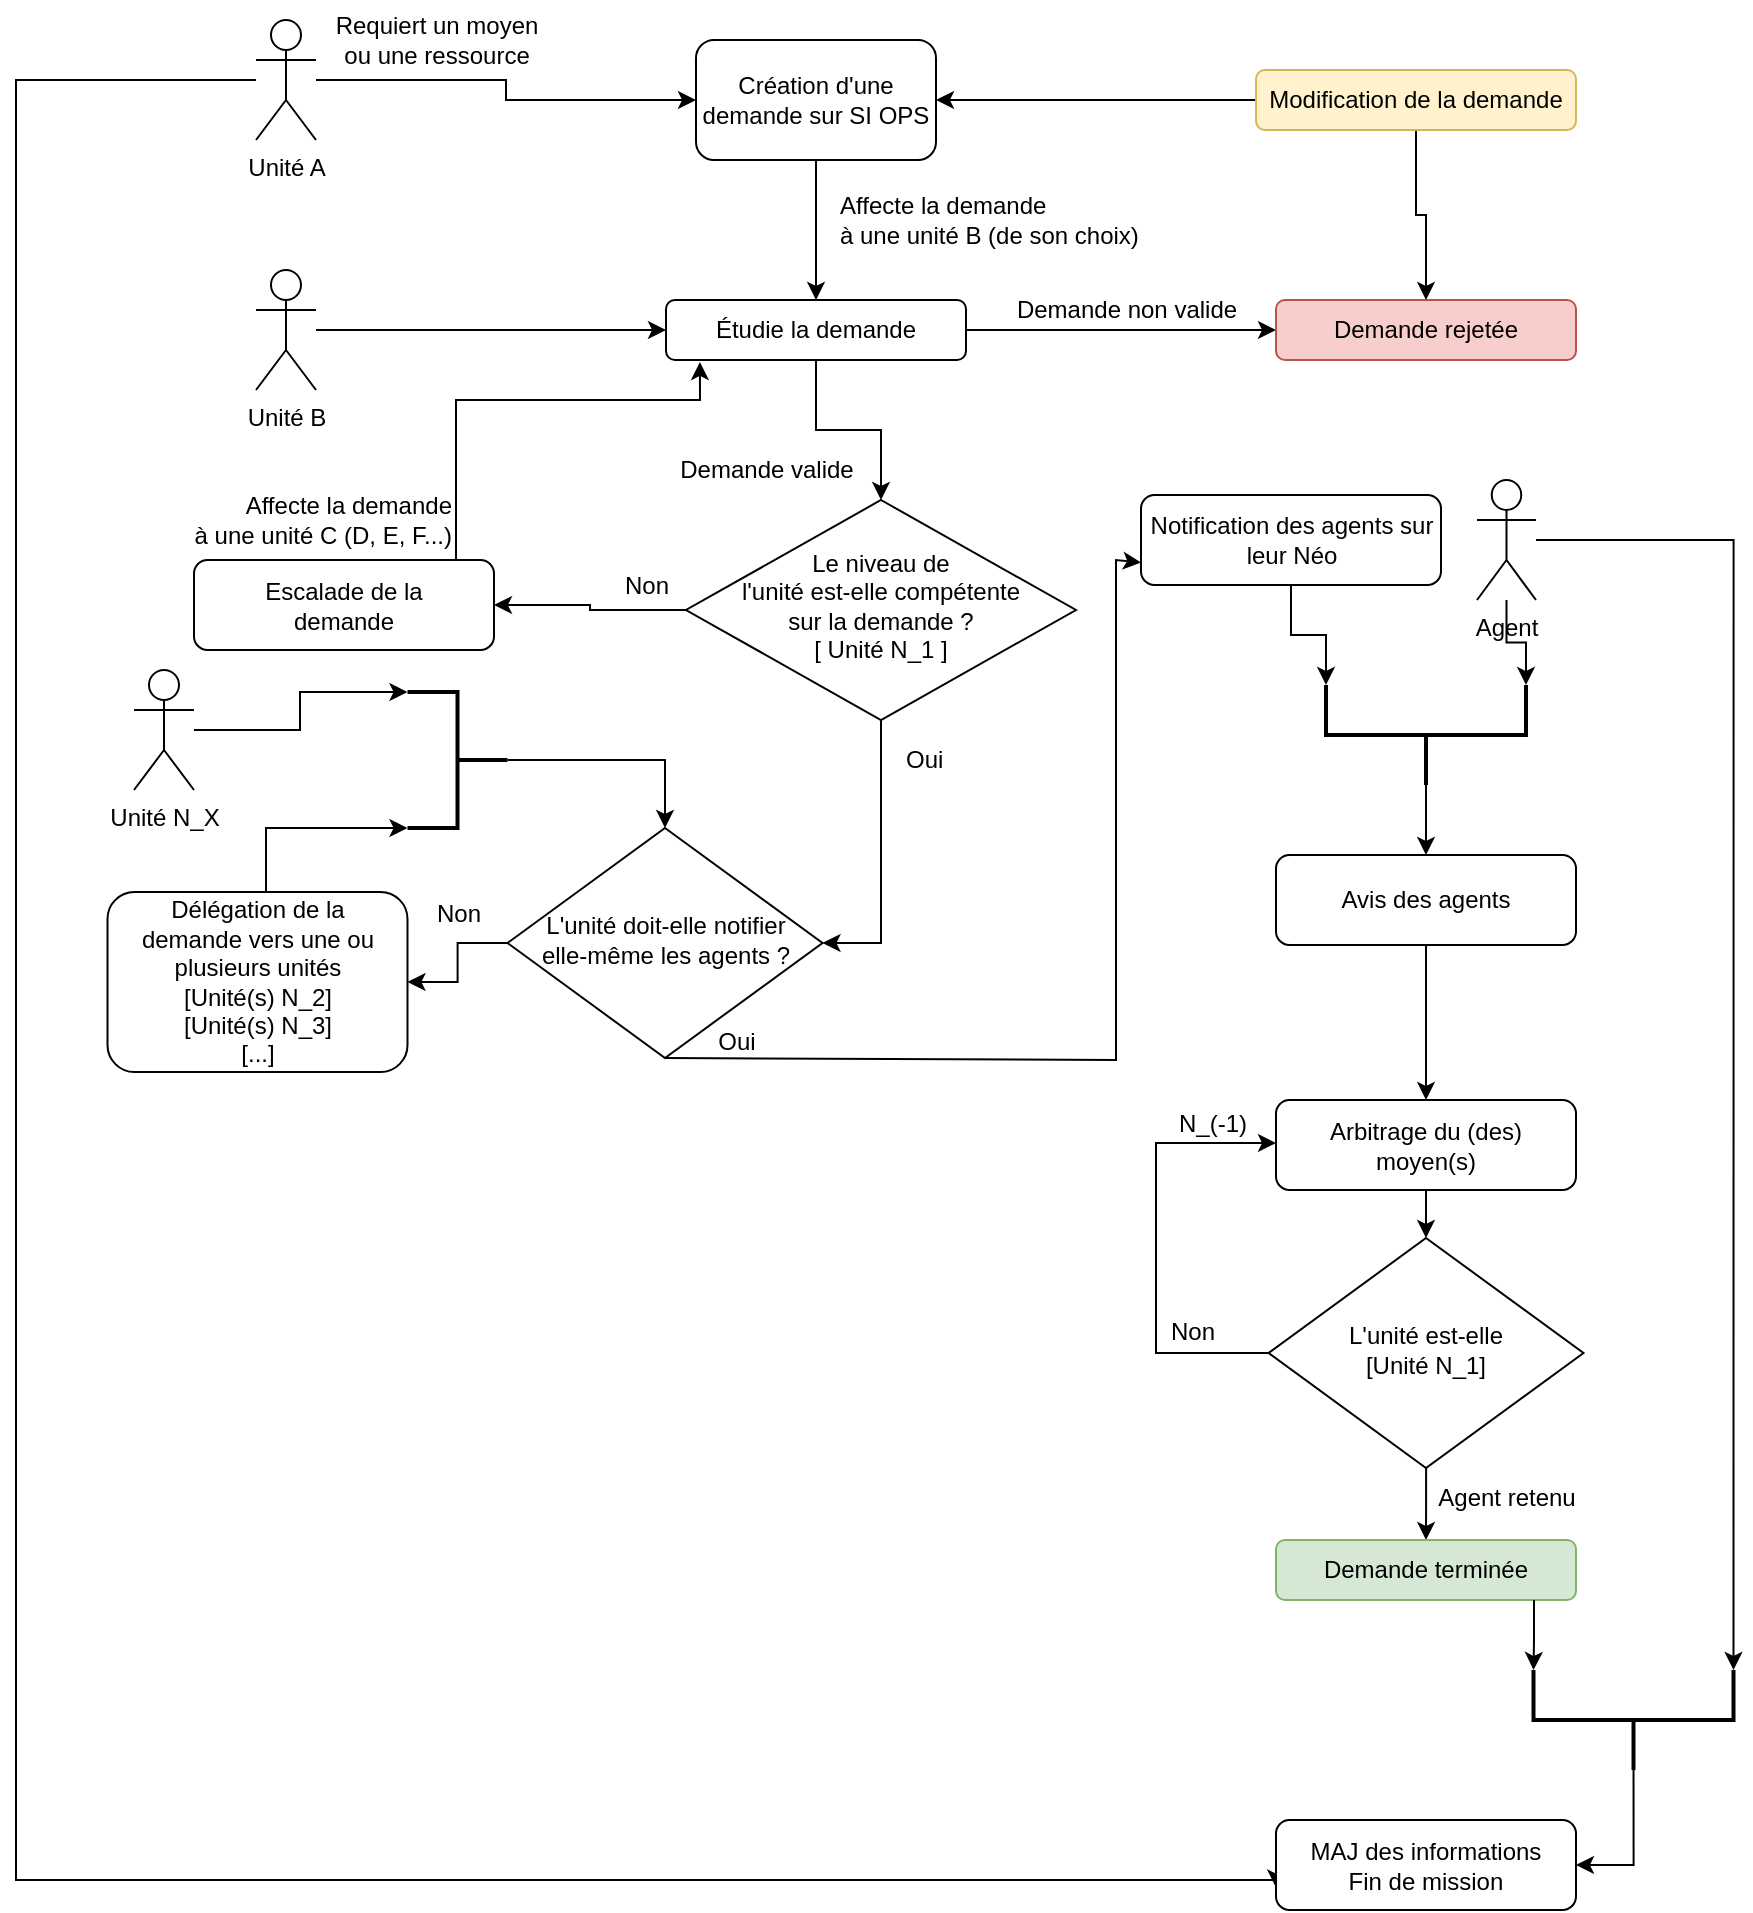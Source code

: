 <mxfile version="22.1.4" type="device">
  <diagram id="C5RBs43oDa-KdzZeNtuy" name="Page-1">
    <mxGraphModel dx="2065" dy="669" grid="1" gridSize="10" guides="1" tooltips="1" connect="1" arrows="1" fold="1" page="1" pageScale="1" pageWidth="827" pageHeight="1169" math="0" shadow="0">
      <root>
        <mxCell id="WIyWlLk6GJQsqaUBKTNV-0" />
        <mxCell id="WIyWlLk6GJQsqaUBKTNV-1" parent="WIyWlLk6GJQsqaUBKTNV-0" />
        <mxCell id="FGwNOQFIfrUHnu4hHfkX-3" style="edgeStyle=orthogonalEdgeStyle;rounded=0;orthogonalLoop=1;jettySize=auto;html=1;entryX=0;entryY=0.5;entryDx=0;entryDy=0;" edge="1" parent="WIyWlLk6GJQsqaUBKTNV-1" source="FGwNOQFIfrUHnu4hHfkX-0" target="FGwNOQFIfrUHnu4hHfkX-2">
          <mxGeometry relative="1" as="geometry" />
        </mxCell>
        <mxCell id="FGwNOQFIfrUHnu4hHfkX-63" style="edgeStyle=orthogonalEdgeStyle;rounded=0;orthogonalLoop=1;jettySize=auto;html=1;entryX=0;entryY=0.75;entryDx=0;entryDy=0;" edge="1" parent="WIyWlLk6GJQsqaUBKTNV-1" source="FGwNOQFIfrUHnu4hHfkX-0" target="FGwNOQFIfrUHnu4hHfkX-61">
          <mxGeometry relative="1" as="geometry">
            <Array as="points">
              <mxPoint x="-40" y="40" />
              <mxPoint x="-40" y="940" />
              <mxPoint x="590" y="940" />
            </Array>
          </mxGeometry>
        </mxCell>
        <mxCell id="FGwNOQFIfrUHnu4hHfkX-0" value="Unité A" style="shape=umlActor;verticalLabelPosition=bottom;verticalAlign=top;html=1;outlineConnect=0;" vertex="1" parent="WIyWlLk6GJQsqaUBKTNV-1">
          <mxGeometry x="80" y="10" width="30" height="60" as="geometry" />
        </mxCell>
        <mxCell id="FGwNOQFIfrUHnu4hHfkX-7" style="edgeStyle=orthogonalEdgeStyle;rounded=0;orthogonalLoop=1;jettySize=auto;html=1;entryX=0.5;entryY=0;entryDx=0;entryDy=0;" edge="1" parent="WIyWlLk6GJQsqaUBKTNV-1" source="FGwNOQFIfrUHnu4hHfkX-2" target="FGwNOQFIfrUHnu4hHfkX-6">
          <mxGeometry relative="1" as="geometry" />
        </mxCell>
        <mxCell id="FGwNOQFIfrUHnu4hHfkX-2" value="Création d&#39;une demande sur SI OPS" style="rounded=1;whiteSpace=wrap;html=1;labelBackgroundColor=none;" vertex="1" parent="WIyWlLk6GJQsqaUBKTNV-1">
          <mxGeometry x="300" y="20" width="120" height="60" as="geometry" />
        </mxCell>
        <mxCell id="FGwNOQFIfrUHnu4hHfkX-5" value="Requiert un moyen &lt;br&gt;ou une ressource" style="text;html=1;align=center;verticalAlign=middle;resizable=0;points=[];autosize=1;strokeColor=none;fillColor=none;" vertex="1" parent="WIyWlLk6GJQsqaUBKTNV-1">
          <mxGeometry x="110" width="120" height="40" as="geometry" />
        </mxCell>
        <mxCell id="FGwNOQFIfrUHnu4hHfkX-12" style="edgeStyle=orthogonalEdgeStyle;rounded=0;orthogonalLoop=1;jettySize=auto;html=1;entryX=0;entryY=0.5;entryDx=0;entryDy=0;" edge="1" parent="WIyWlLk6GJQsqaUBKTNV-1" source="FGwNOQFIfrUHnu4hHfkX-6" target="FGwNOQFIfrUHnu4hHfkX-11">
          <mxGeometry relative="1" as="geometry" />
        </mxCell>
        <mxCell id="FGwNOQFIfrUHnu4hHfkX-15" style="edgeStyle=orthogonalEdgeStyle;rounded=0;orthogonalLoop=1;jettySize=auto;html=1;entryX=0.5;entryY=0;entryDx=0;entryDy=0;" edge="1" parent="WIyWlLk6GJQsqaUBKTNV-1" source="FGwNOQFIfrUHnu4hHfkX-6" target="FGwNOQFIfrUHnu4hHfkX-14">
          <mxGeometry relative="1" as="geometry" />
        </mxCell>
        <mxCell id="FGwNOQFIfrUHnu4hHfkX-6" value="Étudie la demande" style="rounded=1;whiteSpace=wrap;html=1;labelBackgroundColor=none;" vertex="1" parent="WIyWlLk6GJQsqaUBKTNV-1">
          <mxGeometry x="285" y="150" width="150" height="30" as="geometry" />
        </mxCell>
        <mxCell id="FGwNOQFIfrUHnu4hHfkX-8" value="Affecte la demande&lt;br&gt;à une unité B (de son choix)" style="text;html=1;align=left;verticalAlign=middle;resizable=0;points=[];autosize=1;strokeColor=none;fillColor=none;" vertex="1" parent="WIyWlLk6GJQsqaUBKTNV-1">
          <mxGeometry x="370" y="90" width="170" height="40" as="geometry" />
        </mxCell>
        <mxCell id="FGwNOQFIfrUHnu4hHfkX-10" style="edgeStyle=orthogonalEdgeStyle;rounded=0;orthogonalLoop=1;jettySize=auto;html=1;entryX=0;entryY=0.5;entryDx=0;entryDy=0;" edge="1" parent="WIyWlLk6GJQsqaUBKTNV-1" source="FGwNOQFIfrUHnu4hHfkX-9" target="FGwNOQFIfrUHnu4hHfkX-6">
          <mxGeometry relative="1" as="geometry" />
        </mxCell>
        <mxCell id="FGwNOQFIfrUHnu4hHfkX-9" value="Unité B" style="shape=umlActor;verticalLabelPosition=bottom;verticalAlign=top;html=1;outlineConnect=0;" vertex="1" parent="WIyWlLk6GJQsqaUBKTNV-1">
          <mxGeometry x="80" y="135" width="30" height="60" as="geometry" />
        </mxCell>
        <mxCell id="FGwNOQFIfrUHnu4hHfkX-11" value="Demande rejetée" style="rounded=1;whiteSpace=wrap;html=1;labelBackgroundColor=none;fillColor=#f8cecc;strokeColor=#b85450;" vertex="1" parent="WIyWlLk6GJQsqaUBKTNV-1">
          <mxGeometry x="590" y="150" width="150" height="30" as="geometry" />
        </mxCell>
        <mxCell id="FGwNOQFIfrUHnu4hHfkX-13" value="Demande non valide" style="text;html=1;align=center;verticalAlign=middle;resizable=0;points=[];autosize=1;strokeColor=none;fillColor=none;" vertex="1" parent="WIyWlLk6GJQsqaUBKTNV-1">
          <mxGeometry x="450" y="140" width="130" height="30" as="geometry" />
        </mxCell>
        <mxCell id="FGwNOQFIfrUHnu4hHfkX-17" style="edgeStyle=orthogonalEdgeStyle;rounded=0;orthogonalLoop=1;jettySize=auto;html=1;entryX=1;entryY=0.5;entryDx=0;entryDy=0;" edge="1" parent="WIyWlLk6GJQsqaUBKTNV-1" source="FGwNOQFIfrUHnu4hHfkX-14" target="FGwNOQFIfrUHnu4hHfkX-16">
          <mxGeometry relative="1" as="geometry" />
        </mxCell>
        <mxCell id="FGwNOQFIfrUHnu4hHfkX-22" style="edgeStyle=orthogonalEdgeStyle;rounded=0;orthogonalLoop=1;jettySize=auto;html=1;entryX=1;entryY=0.5;entryDx=0;entryDy=0;" edge="1" parent="WIyWlLk6GJQsqaUBKTNV-1" source="FGwNOQFIfrUHnu4hHfkX-14" target="FGwNOQFIfrUHnu4hHfkX-21">
          <mxGeometry relative="1" as="geometry" />
        </mxCell>
        <mxCell id="FGwNOQFIfrUHnu4hHfkX-14" value="Le niveau de&lt;br&gt; l&#39;unité est-elle compétente &lt;br&gt;sur la demande ?&lt;br&gt;[ Unité N_1 ]" style="rhombus;whiteSpace=wrap;html=1;shadow=0;fontFamily=Helvetica;fontSize=12;align=center;strokeWidth=1;spacing=6;spacingTop=-4;" vertex="1" parent="WIyWlLk6GJQsqaUBKTNV-1">
          <mxGeometry x="295" y="250" width="195" height="110" as="geometry" />
        </mxCell>
        <mxCell id="FGwNOQFIfrUHnu4hHfkX-16" value="Escalade de la&lt;br&gt;demande" style="rounded=1;whiteSpace=wrap;html=1;labelBackgroundColor=none;" vertex="1" parent="WIyWlLk6GJQsqaUBKTNV-1">
          <mxGeometry x="49" y="280" width="150" height="45" as="geometry" />
        </mxCell>
        <mxCell id="FGwNOQFIfrUHnu4hHfkX-18" value="Non" style="text;html=1;align=center;verticalAlign=middle;resizable=0;points=[];autosize=1;strokeColor=none;fillColor=none;" vertex="1" parent="WIyWlLk6GJQsqaUBKTNV-1">
          <mxGeometry x="250" y="277.5" width="50" height="30" as="geometry" />
        </mxCell>
        <mxCell id="FGwNOQFIfrUHnu4hHfkX-19" style="edgeStyle=orthogonalEdgeStyle;rounded=0;orthogonalLoop=1;jettySize=auto;html=1;entryX=0.113;entryY=1.033;entryDx=0;entryDy=0;entryPerimeter=0;" edge="1" parent="WIyWlLk6GJQsqaUBKTNV-1" source="FGwNOQFIfrUHnu4hHfkX-16" target="FGwNOQFIfrUHnu4hHfkX-6">
          <mxGeometry relative="1" as="geometry">
            <Array as="points">
              <mxPoint x="180" y="200" />
              <mxPoint x="302" y="200" />
            </Array>
          </mxGeometry>
        </mxCell>
        <mxCell id="FGwNOQFIfrUHnu4hHfkX-20" value="Affecte la demande&lt;br&gt;à une unité C (D, E, F...)" style="text;html=1;align=right;verticalAlign=middle;resizable=0;points=[];autosize=1;strokeColor=none;fillColor=none;" vertex="1" parent="WIyWlLk6GJQsqaUBKTNV-1">
          <mxGeometry x="29" y="240" width="150" height="40" as="geometry" />
        </mxCell>
        <mxCell id="FGwNOQFIfrUHnu4hHfkX-25" style="edgeStyle=orthogonalEdgeStyle;rounded=0;orthogonalLoop=1;jettySize=auto;html=1;entryX=1;entryY=0.5;entryDx=0;entryDy=0;" edge="1" parent="WIyWlLk6GJQsqaUBKTNV-1" source="FGwNOQFIfrUHnu4hHfkX-21" target="FGwNOQFIfrUHnu4hHfkX-24">
          <mxGeometry relative="1" as="geometry" />
        </mxCell>
        <mxCell id="FGwNOQFIfrUHnu4hHfkX-21" value="L&#39;unité doit-elle notifier&lt;br&gt;elle-même les agents ?" style="rhombus;whiteSpace=wrap;html=1;shadow=0;fontFamily=Helvetica;fontSize=12;align=center;strokeWidth=1;spacing=6;spacingTop=-4;" vertex="1" parent="WIyWlLk6GJQsqaUBKTNV-1">
          <mxGeometry x="205.75" y="414" width="157.5" height="115" as="geometry" />
        </mxCell>
        <mxCell id="FGwNOQFIfrUHnu4hHfkX-23" value="&lt;div align=&quot;left&quot;&gt;Oui&lt;/div&gt;" style="text;html=1;align=left;verticalAlign=middle;resizable=0;points=[];autosize=1;strokeColor=none;fillColor=none;" vertex="1" parent="WIyWlLk6GJQsqaUBKTNV-1">
          <mxGeometry x="402.5" y="365" width="40" height="30" as="geometry" />
        </mxCell>
        <mxCell id="FGwNOQFIfrUHnu4hHfkX-24" value="Délégation de la&lt;br&gt;demande vers une ou plusieurs unités&lt;br&gt;&lt;div&gt;[Unité(s) N_2]&lt;br&gt;[Unité(s) N_3]&lt;br&gt;[...]&lt;br&gt;&lt;/div&gt;" style="rounded=1;whiteSpace=wrap;html=1;labelBackgroundColor=none;" vertex="1" parent="WIyWlLk6GJQsqaUBKTNV-1">
          <mxGeometry x="5.75" y="446" width="150" height="90" as="geometry" />
        </mxCell>
        <mxCell id="FGwNOQFIfrUHnu4hHfkX-27" value="Non" style="text;html=1;align=center;verticalAlign=middle;resizable=0;points=[];autosize=1;strokeColor=none;fillColor=none;" vertex="1" parent="WIyWlLk6GJQsqaUBKTNV-1">
          <mxGeometry x="155.75" y="442" width="50" height="30" as="geometry" />
        </mxCell>
        <mxCell id="FGwNOQFIfrUHnu4hHfkX-28" value="Notification des agents sur leur Néo" style="rounded=1;whiteSpace=wrap;html=1;labelBackgroundColor=none;" vertex="1" parent="WIyWlLk6GJQsqaUBKTNV-1">
          <mxGeometry x="522.5" y="247.5" width="150" height="45" as="geometry" />
        </mxCell>
        <mxCell id="FGwNOQFIfrUHnu4hHfkX-46" style="edgeStyle=orthogonalEdgeStyle;rounded=0;orthogonalLoop=1;jettySize=auto;html=1;entryX=0.5;entryY=0;entryDx=0;entryDy=0;" edge="1" parent="WIyWlLk6GJQsqaUBKTNV-1" source="FGwNOQFIfrUHnu4hHfkX-30" target="FGwNOQFIfrUHnu4hHfkX-45">
          <mxGeometry relative="1" as="geometry" />
        </mxCell>
        <mxCell id="FGwNOQFIfrUHnu4hHfkX-30" value="Avis des agents" style="rounded=1;whiteSpace=wrap;html=1;labelBackgroundColor=none;" vertex="1" parent="WIyWlLk6GJQsqaUBKTNV-1">
          <mxGeometry x="590" y="427.5" width="150" height="45" as="geometry" />
        </mxCell>
        <mxCell id="FGwNOQFIfrUHnu4hHfkX-35" style="edgeStyle=orthogonalEdgeStyle;rounded=0;orthogonalLoop=1;jettySize=auto;html=1;entryX=0.5;entryY=0;entryDx=0;entryDy=0;" edge="1" parent="WIyWlLk6GJQsqaUBKTNV-1" source="FGwNOQFIfrUHnu4hHfkX-33" target="FGwNOQFIfrUHnu4hHfkX-30">
          <mxGeometry relative="1" as="geometry" />
        </mxCell>
        <mxCell id="FGwNOQFIfrUHnu4hHfkX-33" value="" style="strokeWidth=2;html=1;shape=mxgraph.flowchart.annotation_2;align=left;labelPosition=right;pointerEvents=1;rotation=-90;" vertex="1" parent="WIyWlLk6GJQsqaUBKTNV-1">
          <mxGeometry x="640" y="317.5" width="50" height="100" as="geometry" />
        </mxCell>
        <mxCell id="FGwNOQFIfrUHnu4hHfkX-34" style="edgeStyle=orthogonalEdgeStyle;rounded=0;orthogonalLoop=1;jettySize=auto;html=1;entryX=1;entryY=0;entryDx=0;entryDy=0;entryPerimeter=0;" edge="1" parent="WIyWlLk6GJQsqaUBKTNV-1" source="FGwNOQFIfrUHnu4hHfkX-28" target="FGwNOQFIfrUHnu4hHfkX-33">
          <mxGeometry relative="1" as="geometry" />
        </mxCell>
        <mxCell id="FGwNOQFIfrUHnu4hHfkX-36" value="Agent" style="shape=umlActor;verticalLabelPosition=bottom;verticalAlign=top;html=1;outlineConnect=0;" vertex="1" parent="WIyWlLk6GJQsqaUBKTNV-1">
          <mxGeometry x="690.5" y="240" width="29.5" height="60" as="geometry" />
        </mxCell>
        <mxCell id="FGwNOQFIfrUHnu4hHfkX-37" style="edgeStyle=orthogonalEdgeStyle;rounded=0;orthogonalLoop=1;jettySize=auto;html=1;entryX=1;entryY=1;entryDx=0;entryDy=0;entryPerimeter=0;" edge="1" parent="WIyWlLk6GJQsqaUBKTNV-1" source="FGwNOQFIfrUHnu4hHfkX-36" target="FGwNOQFIfrUHnu4hHfkX-33">
          <mxGeometry relative="1" as="geometry" />
        </mxCell>
        <mxCell id="FGwNOQFIfrUHnu4hHfkX-41" value="" style="endArrow=classic;html=1;rounded=0;entryX=0;entryY=0.75;entryDx=0;entryDy=0;exitX=0.5;exitY=1;exitDx=0;exitDy=0;" edge="1" parent="WIyWlLk6GJQsqaUBKTNV-1" source="FGwNOQFIfrUHnu4hHfkX-21" target="FGwNOQFIfrUHnu4hHfkX-28">
          <mxGeometry relative="1" as="geometry">
            <mxPoint x="390" y="480" as="sourcePoint" />
            <mxPoint x="490" y="480" as="targetPoint" />
            <Array as="points">
              <mxPoint x="510" y="530" />
              <mxPoint x="510" y="380" />
              <mxPoint x="510" y="280" />
            </Array>
          </mxGeometry>
        </mxCell>
        <mxCell id="FGwNOQFIfrUHnu4hHfkX-48" style="edgeStyle=orthogonalEdgeStyle;rounded=0;orthogonalLoop=1;jettySize=auto;html=1;entryX=0;entryY=0.5;entryDx=0;entryDy=0;exitX=0;exitY=0.5;exitDx=0;exitDy=0;" edge="1" parent="WIyWlLk6GJQsqaUBKTNV-1" source="FGwNOQFIfrUHnu4hHfkX-44">
          <mxGeometry relative="1" as="geometry">
            <mxPoint x="590" y="571.5" as="targetPoint" />
            <Array as="points">
              <mxPoint x="530" y="677" />
              <mxPoint x="530" y="572" />
            </Array>
          </mxGeometry>
        </mxCell>
        <mxCell id="FGwNOQFIfrUHnu4hHfkX-55" style="edgeStyle=orthogonalEdgeStyle;rounded=0;orthogonalLoop=1;jettySize=auto;html=1;entryX=0.5;entryY=0;entryDx=0;entryDy=0;" edge="1" parent="WIyWlLk6GJQsqaUBKTNV-1" source="FGwNOQFIfrUHnu4hHfkX-44" target="FGwNOQFIfrUHnu4hHfkX-54">
          <mxGeometry relative="1" as="geometry" />
        </mxCell>
        <mxCell id="FGwNOQFIfrUHnu4hHfkX-44" value="L&#39;unité est-elle&lt;br&gt;[Unité N_1]" style="rhombus;whiteSpace=wrap;html=1;shadow=0;fontFamily=Helvetica;fontSize=12;align=center;strokeWidth=1;spacing=6;spacingTop=-4;" vertex="1" parent="WIyWlLk6GJQsqaUBKTNV-1">
          <mxGeometry x="586.25" y="619" width="157.5" height="115" as="geometry" />
        </mxCell>
        <mxCell id="FGwNOQFIfrUHnu4hHfkX-47" style="edgeStyle=orthogonalEdgeStyle;rounded=0;orthogonalLoop=1;jettySize=auto;html=1;entryX=0.5;entryY=0;entryDx=0;entryDy=0;" edge="1" parent="WIyWlLk6GJQsqaUBKTNV-1" target="FGwNOQFIfrUHnu4hHfkX-44">
          <mxGeometry relative="1" as="geometry">
            <mxPoint x="665" y="594" as="sourcePoint" />
          </mxGeometry>
        </mxCell>
        <mxCell id="FGwNOQFIfrUHnu4hHfkX-45" value="Arbitrage du (des) &lt;br&gt;moyen(s)" style="rounded=1;whiteSpace=wrap;html=1;labelBackgroundColor=none;" vertex="1" parent="WIyWlLk6GJQsqaUBKTNV-1">
          <mxGeometry x="590" y="550" width="150" height="45" as="geometry" />
        </mxCell>
        <mxCell id="FGwNOQFIfrUHnu4hHfkX-50" value="Non" style="text;html=1;align=center;verticalAlign=middle;resizable=0;points=[];autosize=1;strokeColor=none;fillColor=none;" vertex="1" parent="WIyWlLk6GJQsqaUBKTNV-1">
          <mxGeometry x="523" y="651" width="50" height="30" as="geometry" />
        </mxCell>
        <mxCell id="FGwNOQFIfrUHnu4hHfkX-54" value="Demande terminée" style="rounded=1;whiteSpace=wrap;html=1;labelBackgroundColor=none;fillColor=#d5e8d4;strokeColor=#82b366;" vertex="1" parent="WIyWlLk6GJQsqaUBKTNV-1">
          <mxGeometry x="590" y="770" width="150" height="30" as="geometry" />
        </mxCell>
        <mxCell id="FGwNOQFIfrUHnu4hHfkX-62" style="edgeStyle=orthogonalEdgeStyle;rounded=0;orthogonalLoop=1;jettySize=auto;html=1;entryX=1;entryY=0.5;entryDx=0;entryDy=0;" edge="1" parent="WIyWlLk6GJQsqaUBKTNV-1" source="FGwNOQFIfrUHnu4hHfkX-58" target="FGwNOQFIfrUHnu4hHfkX-61">
          <mxGeometry relative="1" as="geometry" />
        </mxCell>
        <mxCell id="FGwNOQFIfrUHnu4hHfkX-58" value="" style="strokeWidth=2;html=1;shape=mxgraph.flowchart.annotation_2;align=left;labelPosition=right;pointerEvents=1;rotation=-90;" vertex="1" parent="WIyWlLk6GJQsqaUBKTNV-1">
          <mxGeometry x="743.75" y="810" width="50" height="100" as="geometry" />
        </mxCell>
        <mxCell id="FGwNOQFIfrUHnu4hHfkX-59" style="edgeStyle=orthogonalEdgeStyle;rounded=0;orthogonalLoop=1;jettySize=auto;html=1;entryX=1;entryY=0;entryDx=0;entryDy=0;entryPerimeter=0;" edge="1" parent="WIyWlLk6GJQsqaUBKTNV-1" source="FGwNOQFIfrUHnu4hHfkX-54" target="FGwNOQFIfrUHnu4hHfkX-58">
          <mxGeometry relative="1" as="geometry">
            <Array as="points">
              <mxPoint x="719" y="820" />
              <mxPoint x="719" y="820" />
            </Array>
          </mxGeometry>
        </mxCell>
        <mxCell id="FGwNOQFIfrUHnu4hHfkX-60" style="edgeStyle=orthogonalEdgeStyle;rounded=0;orthogonalLoop=1;jettySize=auto;html=1;entryX=1;entryY=1;entryDx=0;entryDy=0;entryPerimeter=0;" edge="1" parent="WIyWlLk6GJQsqaUBKTNV-1" source="FGwNOQFIfrUHnu4hHfkX-36" target="FGwNOQFIfrUHnu4hHfkX-58">
          <mxGeometry relative="1" as="geometry">
            <Array as="points">
              <mxPoint x="819" y="270" />
            </Array>
          </mxGeometry>
        </mxCell>
        <mxCell id="FGwNOQFIfrUHnu4hHfkX-61" value="MAJ des informations&lt;br&gt;Fin de mission" style="rounded=1;whiteSpace=wrap;html=1;labelBackgroundColor=none;" vertex="1" parent="WIyWlLk6GJQsqaUBKTNV-1">
          <mxGeometry x="590" y="910" width="150" height="45" as="geometry" />
        </mxCell>
        <mxCell id="FGwNOQFIfrUHnu4hHfkX-64" value="Demande valide" style="text;html=1;align=center;verticalAlign=middle;resizable=0;points=[];autosize=1;strokeColor=none;fillColor=none;" vertex="1" parent="WIyWlLk6GJQsqaUBKTNV-1">
          <mxGeometry x="280" y="220" width="110" height="30" as="geometry" />
        </mxCell>
        <mxCell id="FGwNOQFIfrUHnu4hHfkX-66" style="edgeStyle=orthogonalEdgeStyle;rounded=0;orthogonalLoop=1;jettySize=auto;html=1;entryX=0.5;entryY=0;entryDx=0;entryDy=0;" edge="1" parent="WIyWlLk6GJQsqaUBKTNV-1" source="FGwNOQFIfrUHnu4hHfkX-65" target="FGwNOQFIfrUHnu4hHfkX-11">
          <mxGeometry relative="1" as="geometry" />
        </mxCell>
        <mxCell id="FGwNOQFIfrUHnu4hHfkX-67" style="edgeStyle=orthogonalEdgeStyle;rounded=0;orthogonalLoop=1;jettySize=auto;html=1;entryX=1;entryY=0.5;entryDx=0;entryDy=0;" edge="1" parent="WIyWlLk6GJQsqaUBKTNV-1" source="FGwNOQFIfrUHnu4hHfkX-65" target="FGwNOQFIfrUHnu4hHfkX-2">
          <mxGeometry relative="1" as="geometry" />
        </mxCell>
        <mxCell id="FGwNOQFIfrUHnu4hHfkX-65" value="Modification de la demande" style="rounded=1;whiteSpace=wrap;html=1;labelBackgroundColor=none;fillColor=#fff2cc;strokeColor=#d6b656;" vertex="1" parent="WIyWlLk6GJQsqaUBKTNV-1">
          <mxGeometry x="580" y="35" width="160" height="30" as="geometry" />
        </mxCell>
        <mxCell id="FGwNOQFIfrUHnu4hHfkX-68" value="N_(-1)" style="text;html=1;align=center;verticalAlign=middle;resizable=0;points=[];autosize=1;strokeColor=none;fillColor=none;" vertex="1" parent="WIyWlLk6GJQsqaUBKTNV-1">
          <mxGeometry x="528" y="547" width="60" height="30" as="geometry" />
        </mxCell>
        <mxCell id="FGwNOQFIfrUHnu4hHfkX-69" value="Oui" style="text;html=1;align=center;verticalAlign=middle;resizable=0;points=[];autosize=1;strokeColor=none;fillColor=none;" vertex="1" parent="WIyWlLk6GJQsqaUBKTNV-1">
          <mxGeometry x="300" y="506" width="40" height="30" as="geometry" />
        </mxCell>
        <mxCell id="FGwNOQFIfrUHnu4hHfkX-70" value="Unité N_X" style="shape=umlActor;verticalLabelPosition=bottom;verticalAlign=top;html=1;outlineConnect=0;" vertex="1" parent="WIyWlLk6GJQsqaUBKTNV-1">
          <mxGeometry x="19" y="335" width="30" height="60" as="geometry" />
        </mxCell>
        <mxCell id="FGwNOQFIfrUHnu4hHfkX-79" style="edgeStyle=orthogonalEdgeStyle;rounded=0;orthogonalLoop=1;jettySize=auto;html=1;entryX=0.5;entryY=0;entryDx=0;entryDy=0;" edge="1" parent="WIyWlLk6GJQsqaUBKTNV-1" source="FGwNOQFIfrUHnu4hHfkX-74" target="FGwNOQFIfrUHnu4hHfkX-21">
          <mxGeometry relative="1" as="geometry">
            <Array as="points">
              <mxPoint x="285" y="380" />
            </Array>
          </mxGeometry>
        </mxCell>
        <mxCell id="FGwNOQFIfrUHnu4hHfkX-74" value="" style="strokeWidth=2;html=1;shape=mxgraph.flowchart.annotation_2;align=left;labelPosition=right;pointerEvents=1;rotation=-180;" vertex="1" parent="WIyWlLk6GJQsqaUBKTNV-1">
          <mxGeometry x="155.75" y="346" width="50" height="68" as="geometry" />
        </mxCell>
        <mxCell id="FGwNOQFIfrUHnu4hHfkX-77" style="edgeStyle=orthogonalEdgeStyle;rounded=0;orthogonalLoop=1;jettySize=auto;html=1;entryX=1;entryY=1;entryDx=0;entryDy=0;entryPerimeter=0;" edge="1" parent="WIyWlLk6GJQsqaUBKTNV-1" source="FGwNOQFIfrUHnu4hHfkX-70" target="FGwNOQFIfrUHnu4hHfkX-74">
          <mxGeometry relative="1" as="geometry">
            <Array as="points">
              <mxPoint x="102" y="365" />
              <mxPoint x="102" y="346" />
            </Array>
          </mxGeometry>
        </mxCell>
        <mxCell id="FGwNOQFIfrUHnu4hHfkX-78" style="edgeStyle=orthogonalEdgeStyle;rounded=0;orthogonalLoop=1;jettySize=auto;html=1;entryX=1;entryY=0;entryDx=0;entryDy=0;entryPerimeter=0;" edge="1" parent="WIyWlLk6GJQsqaUBKTNV-1" source="FGwNOQFIfrUHnu4hHfkX-24" target="FGwNOQFIfrUHnu4hHfkX-74">
          <mxGeometry relative="1" as="geometry">
            <Array as="points">
              <mxPoint x="85" y="414" />
            </Array>
          </mxGeometry>
        </mxCell>
        <mxCell id="FGwNOQFIfrUHnu4hHfkX-82" value="Agent retenu" style="text;html=1;align=center;verticalAlign=middle;resizable=0;points=[];autosize=1;strokeColor=none;fillColor=none;" vertex="1" parent="WIyWlLk6GJQsqaUBKTNV-1">
          <mxGeometry x="660.25" y="734" width="90" height="30" as="geometry" />
        </mxCell>
      </root>
    </mxGraphModel>
  </diagram>
</mxfile>

